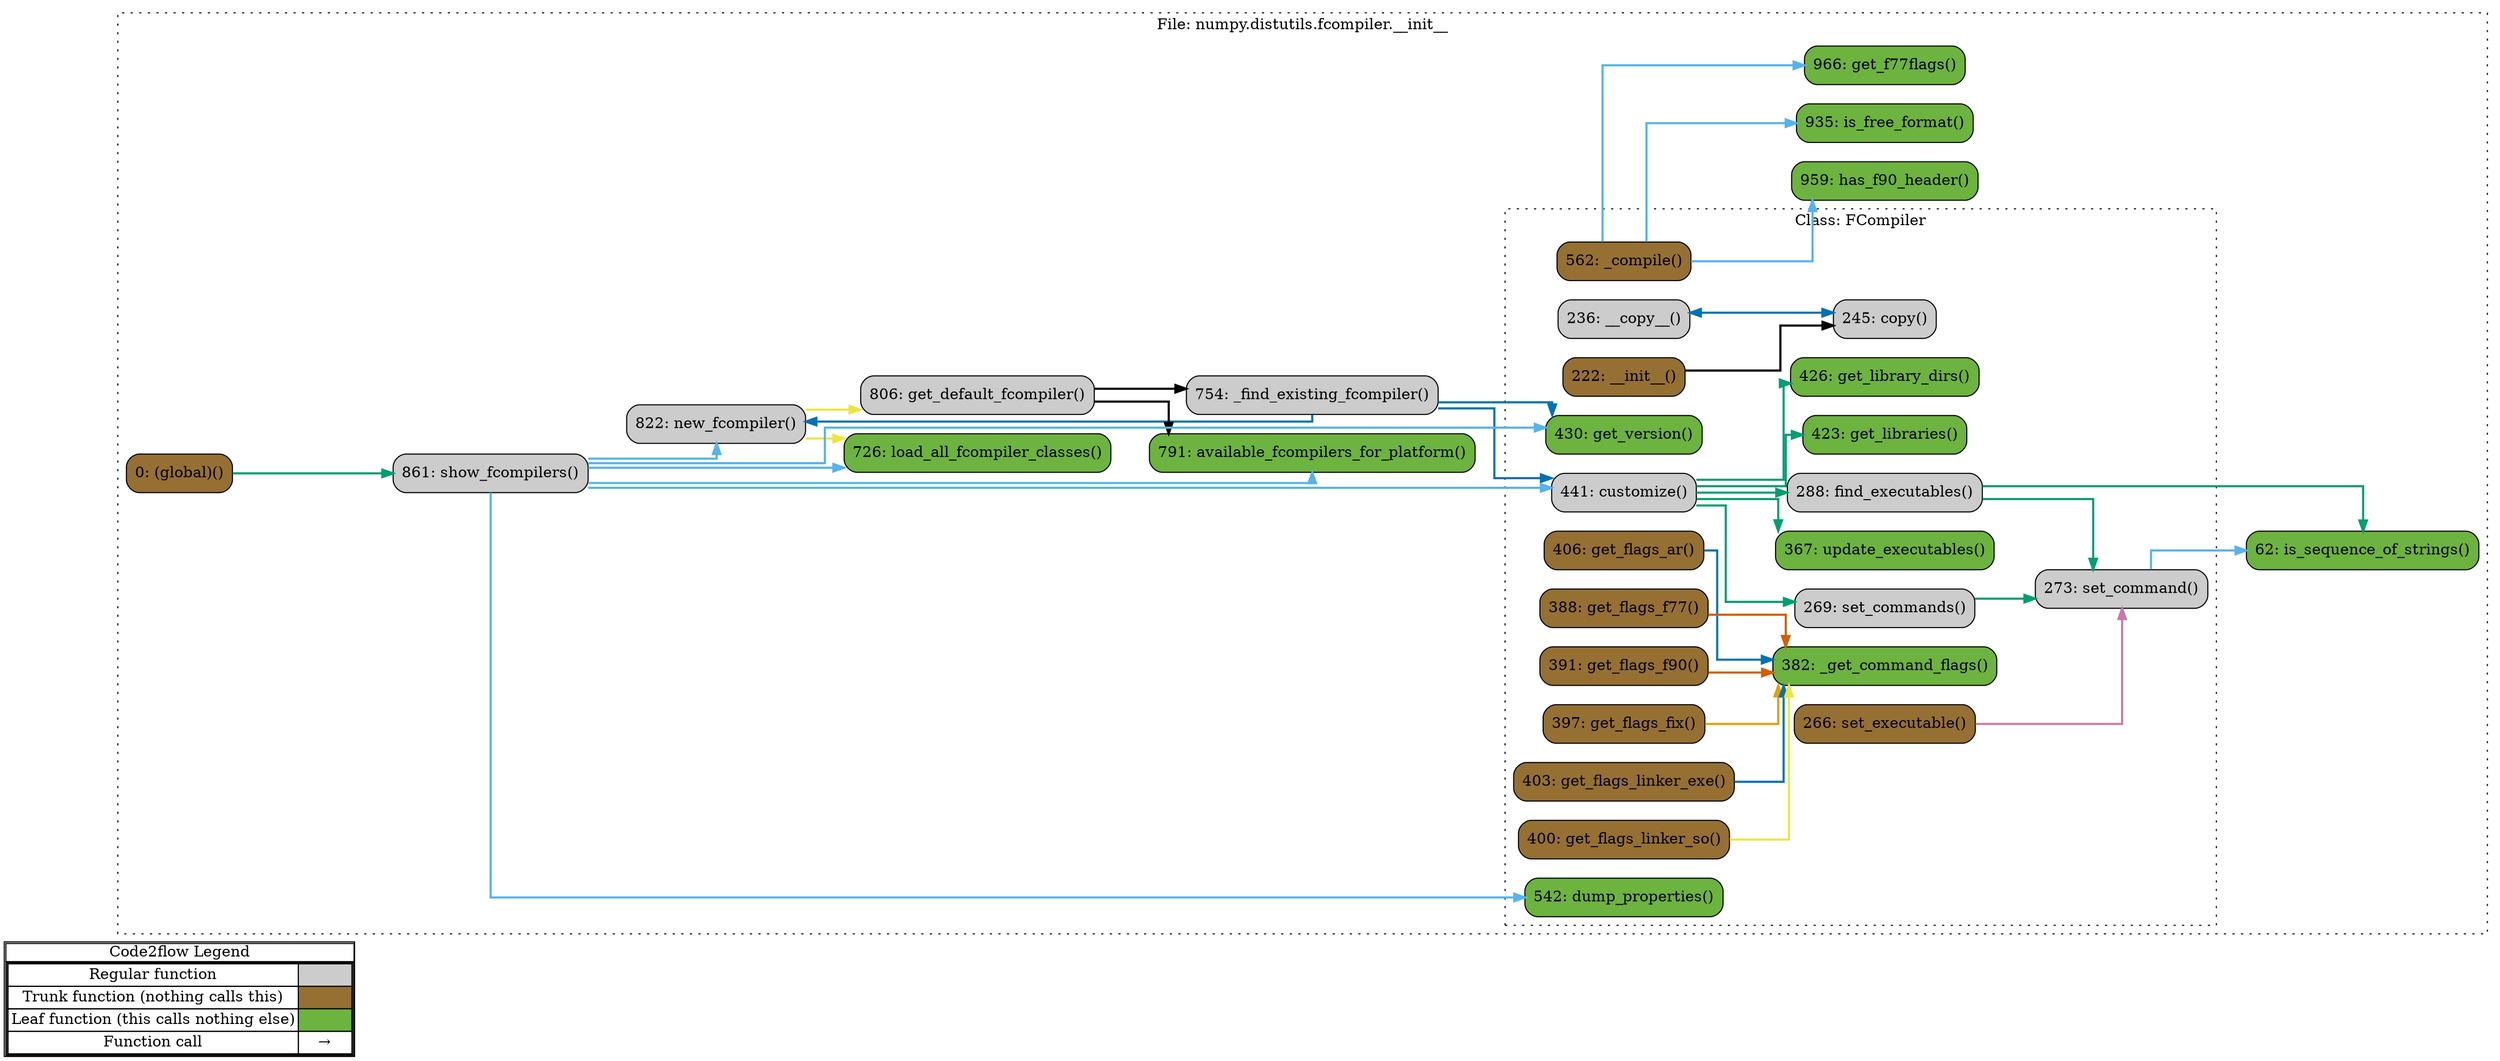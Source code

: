 digraph G {
concentrate=true;
splines="ortho";
rankdir="LR";
subgraph legend{
    rank = min;
    label = "legend";
    Legend [shape=none, margin=0, label = <
        <table cellspacing="0" cellpadding="0" border="1"><tr><td>Code2flow Legend</td></tr><tr><td>
        <table cellspacing="0">
        <tr><td>Regular function</td><td width="50px" bgcolor='#cccccc'></td></tr>
        <tr><td>Trunk function (nothing calls this)</td><td bgcolor='#966F33'></td></tr>
        <tr><td>Leaf function (this calls nothing else)</td><td bgcolor='#6db33f'></td></tr>
        <tr><td>Function call</td><td><font color='black'>&#8594;</font></td></tr>
        </table></td></tr></table>
        >];
}node_6e4d7213 [label="0: (global)()" name="numpy.distutils.fcompiler.__init__::(global)" shape="rect" style="rounded,filled" fillcolor="#966F33" ];
node_7a4f5725 [label="236: __copy__()" name="numpy.distutils.fcompiler.__init__::FCompiler.__copy__" shape="rect" style="rounded,filled" fillcolor="#cccccc" ];
node_861dd128 [label="222: __init__()" name="numpy.distutils.fcompiler.__init__::FCompiler.__init__" shape="rect" style="rounded,filled" fillcolor="#966F33" ];
node_8b03e84a [label="562: _compile()" name="numpy.distutils.fcompiler.__init__::FCompiler._compile" shape="rect" style="rounded,filled" fillcolor="#966F33" ];
node_b01fa7bb [label="382: _get_command_flags()" name="numpy.distutils.fcompiler.__init__::FCompiler._get_command_flags" shape="rect" style="rounded,filled" fillcolor="#6db33f" ];
node_aea205d1 [label="245: copy()" name="numpy.distutils.fcompiler.__init__::FCompiler.copy" shape="rect" style="rounded,filled" fillcolor="#cccccc" ];
node_17866ae3 [label="441: customize()" name="numpy.distutils.fcompiler.__init__::FCompiler.customize" shape="rect" style="rounded,filled" fillcolor="#cccccc" ];
node_40daf622 [label="542: dump_properties()" name="numpy.distutils.fcompiler.__init__::FCompiler.dump_properties" shape="rect" style="rounded,filled" fillcolor="#6db33f" ];
node_612c871b [label="288: find_executables()" name="numpy.distutils.fcompiler.__init__::FCompiler.find_executables" shape="rect" style="rounded,filled" fillcolor="#cccccc" ];
node_55f14bbd [label="406: get_flags_ar()" name="numpy.distutils.fcompiler.__init__::FCompiler.get_flags_ar" shape="rect" style="rounded,filled" fillcolor="#966F33" ];
node_f2b61d16 [label="388: get_flags_f77()" name="numpy.distutils.fcompiler.__init__::FCompiler.get_flags_f77" shape="rect" style="rounded,filled" fillcolor="#966F33" ];
node_773ed1ee [label="391: get_flags_f90()" name="numpy.distutils.fcompiler.__init__::FCompiler.get_flags_f90" shape="rect" style="rounded,filled" fillcolor="#966F33" ];
node_791f3679 [label="397: get_flags_fix()" name="numpy.distutils.fcompiler.__init__::FCompiler.get_flags_fix" shape="rect" style="rounded,filled" fillcolor="#966F33" ];
node_1728b655 [label="403: get_flags_linker_exe()" name="numpy.distutils.fcompiler.__init__::FCompiler.get_flags_linker_exe" shape="rect" style="rounded,filled" fillcolor="#966F33" ];
node_baef1a94 [label="400: get_flags_linker_so()" name="numpy.distutils.fcompiler.__init__::FCompiler.get_flags_linker_so" shape="rect" style="rounded,filled" fillcolor="#966F33" ];
node_cb3886b2 [label="423: get_libraries()" name="numpy.distutils.fcompiler.__init__::FCompiler.get_libraries" shape="rect" style="rounded,filled" fillcolor="#6db33f" ];
node_a9e7f8ef [label="426: get_library_dirs()" name="numpy.distutils.fcompiler.__init__::FCompiler.get_library_dirs" shape="rect" style="rounded,filled" fillcolor="#6db33f" ];
node_eb3b51bf [label="430: get_version()" name="numpy.distutils.fcompiler.__init__::FCompiler.get_version" shape="rect" style="rounded,filled" fillcolor="#6db33f" ];
node_1af15f82 [label="273: set_command()" name="numpy.distutils.fcompiler.__init__::FCompiler.set_command" shape="rect" style="rounded,filled" fillcolor="#cccccc" ];
node_c21c98cb [label="269: set_commands()" name="numpy.distutils.fcompiler.__init__::FCompiler.set_commands" shape="rect" style="rounded,filled" fillcolor="#cccccc" ];
node_156e76ff [label="266: set_executable()" name="numpy.distutils.fcompiler.__init__::FCompiler.set_executable" shape="rect" style="rounded,filled" fillcolor="#966F33" ];
node_05d9ea18 [label="367: update_executables()" name="numpy.distutils.fcompiler.__init__::FCompiler.update_executables" shape="rect" style="rounded,filled" fillcolor="#6db33f" ];
node_d890994d [label="754: _find_existing_fcompiler()" name="numpy.distutils.fcompiler.__init__::_find_existing_fcompiler" shape="rect" style="rounded,filled" fillcolor="#cccccc" ];
node_f197ee40 [label="791: available_fcompilers_for_platform()" name="numpy.distutils.fcompiler.__init__::available_fcompilers_for_platform" shape="rect" style="rounded,filled" fillcolor="#6db33f" ];
node_963dd048 [label="806: get_default_fcompiler()" name="numpy.distutils.fcompiler.__init__::get_default_fcompiler" shape="rect" style="rounded,filled" fillcolor="#cccccc" ];
node_2f0e50e5 [label="966: get_f77flags()" name="numpy.distutils.fcompiler.__init__::get_f77flags" shape="rect" style="rounded,filled" fillcolor="#6db33f" ];
node_de21c579 [label="959: has_f90_header()" name="numpy.distutils.fcompiler.__init__::has_f90_header" shape="rect" style="rounded,filled" fillcolor="#6db33f" ];
node_4ce877d6 [label="935: is_free_format()" name="numpy.distutils.fcompiler.__init__::is_free_format" shape="rect" style="rounded,filled" fillcolor="#6db33f" ];
node_85118d62 [label="62: is_sequence_of_strings()" name="numpy.distutils.fcompiler.__init__::is_sequence_of_strings" shape="rect" style="rounded,filled" fillcolor="#6db33f" ];
node_f4291181 [label="726: load_all_fcompiler_classes()" name="numpy.distutils.fcompiler.__init__::load_all_fcompiler_classes" shape="rect" style="rounded,filled" fillcolor="#6db33f" ];
node_dfa9975c [label="822: new_fcompiler()" name="numpy.distutils.fcompiler.__init__::new_fcompiler" shape="rect" style="rounded,filled" fillcolor="#cccccc" ];
node_2142e9e2 [label="861: show_fcompilers()" name="numpy.distutils.fcompiler.__init__::show_fcompilers" shape="rect" style="rounded,filled" fillcolor="#cccccc" ];
node_6e4d7213 -> node_2142e9e2 [color="#009E73" penwidth="2"];
node_7a4f5725 -> node_aea205d1 [color="#0072B2" penwidth="2"];
node_861dd128 -> node_aea205d1 [color="#000000" penwidth="2"];
node_8b03e84a -> node_2f0e50e5 [color="#56B4E9" penwidth="2"];
node_8b03e84a -> node_de21c579 [color="#56B4E9" penwidth="2"];
node_8b03e84a -> node_4ce877d6 [color="#56B4E9" penwidth="2"];
node_aea205d1 -> node_7a4f5725 [color="#E69F00" penwidth="2"];
node_17866ae3 -> node_612c871b [color="#009E73" penwidth="2"];
node_17866ae3 -> node_cb3886b2 [color="#009E73" penwidth="2"];
node_17866ae3 -> node_a9e7f8ef [color="#009E73" penwidth="2"];
node_17866ae3 -> node_c21c98cb [color="#009E73" penwidth="2"];
node_17866ae3 -> node_c21c98cb [color="#009E73" penwidth="2"];
node_17866ae3 -> node_c21c98cb [color="#009E73" penwidth="2"];
node_17866ae3 -> node_c21c98cb [color="#009E73" penwidth="2"];
node_17866ae3 -> node_c21c98cb [color="#009E73" penwidth="2"];
node_17866ae3 -> node_c21c98cb [color="#009E73" penwidth="2"];
node_17866ae3 -> node_05d9ea18 [color="#009E73" penwidth="2"];
node_612c871b -> node_1af15f82 [color="#009E73" penwidth="2"];
node_612c871b -> node_85118d62 [color="#009E73" penwidth="2"];
node_55f14bbd -> node_b01fa7bb [color="#0072B2" penwidth="2"];
node_f2b61d16 -> node_b01fa7bb [color="#D55E00" penwidth="2"];
node_773ed1ee -> node_b01fa7bb [color="#D55E00" penwidth="2"];
node_791f3679 -> node_b01fa7bb [color="#E69F00" penwidth="2"];
node_1728b655 -> node_b01fa7bb [color="#0072B2" penwidth="2"];
node_baef1a94 -> node_b01fa7bb [color="#F0E442" penwidth="2"];
node_1af15f82 -> node_85118d62 [color="#56B4E9" penwidth="2"];
node_c21c98cb -> node_1af15f82 [color="#009E73" penwidth="2"];
node_156e76ff -> node_1af15f82 [color="#CC79A7" penwidth="2"];
node_d890994d -> node_17866ae3 [color="#0072B2" penwidth="2"];
node_d890994d -> node_17866ae3 [color="#0072B2" penwidth="2"];
node_d890994d -> node_eb3b51bf [color="#0072B2" penwidth="2"];
node_d890994d -> node_eb3b51bf [color="#0072B2" penwidth="2"];
node_d890994d -> node_dfa9975c [color="#0072B2" penwidth="2"];
node_d890994d -> node_dfa9975c [color="#0072B2" penwidth="2"];
node_963dd048 -> node_d890994d [color="#000000" penwidth="2"];
node_963dd048 -> node_f197ee40 [color="#000000" penwidth="2"];
node_dfa9975c -> node_963dd048 [color="#F0E442" penwidth="2"];
node_dfa9975c -> node_f4291181 [color="#F0E442" penwidth="2"];
node_2142e9e2 -> node_17866ae3 [color="#56B4E9" penwidth="2"];
node_2142e9e2 -> node_40daf622 [color="#56B4E9" penwidth="2"];
node_2142e9e2 -> node_eb3b51bf [color="#56B4E9" penwidth="2"];
node_2142e9e2 -> node_f197ee40 [color="#56B4E9" penwidth="2"];
node_2142e9e2 -> node_f4291181 [color="#56B4E9" penwidth="2"];
node_2142e9e2 -> node_dfa9975c [color="#56B4E9" penwidth="2"];
subgraph cluster_5add17ac {
    node_85118d62 node_f4291181 node_d890994d node_f197ee40 node_963dd048 node_dfa9975c node_2142e9e2 node_4ce877d6 node_de21c579 node_2f0e50e5 node_6e4d7213;
    label="File: numpy.distutils.fcompiler.__init__";
    name="numpy.distutils.fcompiler.__init__";
    style="filled";
    graph[style=dotted];
    subgraph cluster_6bb7dc69 {
        node_861dd128 node_7a4f5725 node_aea205d1 node_156e76ff node_c21c98cb node_1af15f82 node_612c871b node_05d9ea18 node_b01fa7bb node_f2b61d16 node_773ed1ee node_791f3679 node_baef1a94 node_1728b655 node_55f14bbd node_cb3886b2 node_a9e7f8ef node_eb3b51bf node_17866ae3 node_40daf622 node_8b03e84a;
        label="Class: FCompiler";
        name="FCompiler";
        style="filled";
        graph[style=dotted];
    };
};
}
